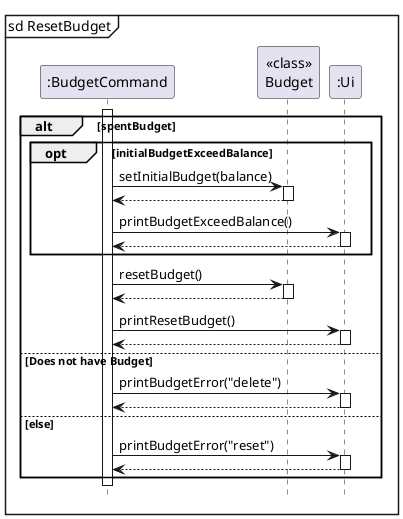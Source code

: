 @startuml

autoactivate on

mainframe sd ResetBudget
participant ":BudgetCommand" as BudgetCommand
participant "<<class>>\nBudget" as Budget
participant ":Ui" as Ui

activate BudgetCommand

alt spentBudget
    opt initialBudgetExceedBalance
        BudgetCommand -> Budget: setInitialBudget(balance)
        return
        BudgetCommand -> Ui: printBudgetExceedBalance()
        return
    end
    BudgetCommand -> Budget: resetBudget()
    return
    BudgetCommand -> Ui: printResetBudget()
    return
else Does not have Budget
    BudgetCommand -> Ui: printBudgetError("delete")
    return
else else
    BudgetCommand -> Ui: printBudgetError("reset")
    return
end

hide footbox
@enduml